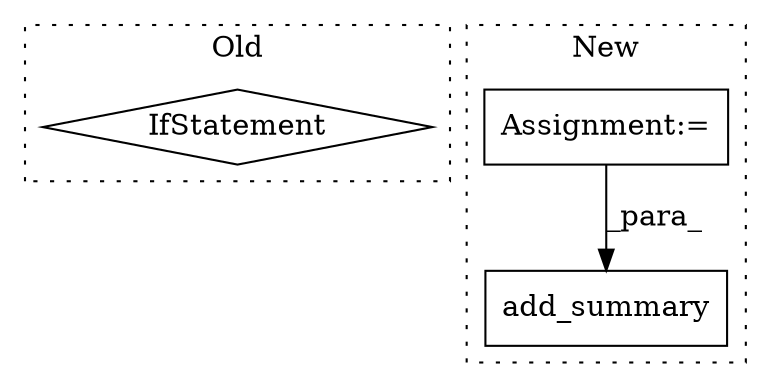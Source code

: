 digraph G {
subgraph cluster0 {
1 [label="IfStatement" a="25" s="3174,3192" l="4,2" shape="diamond"];
label = "Old";
style="dotted";
}
subgraph cluster1 {
2 [label="add_summary" a="32" s="4265,4307" l="12,1" shape="box"];
3 [label="Assignment:=" a="7" s="2396" l="14" shape="box"];
label = "New";
style="dotted";
}
3 -> 2 [label="_para_"];
}